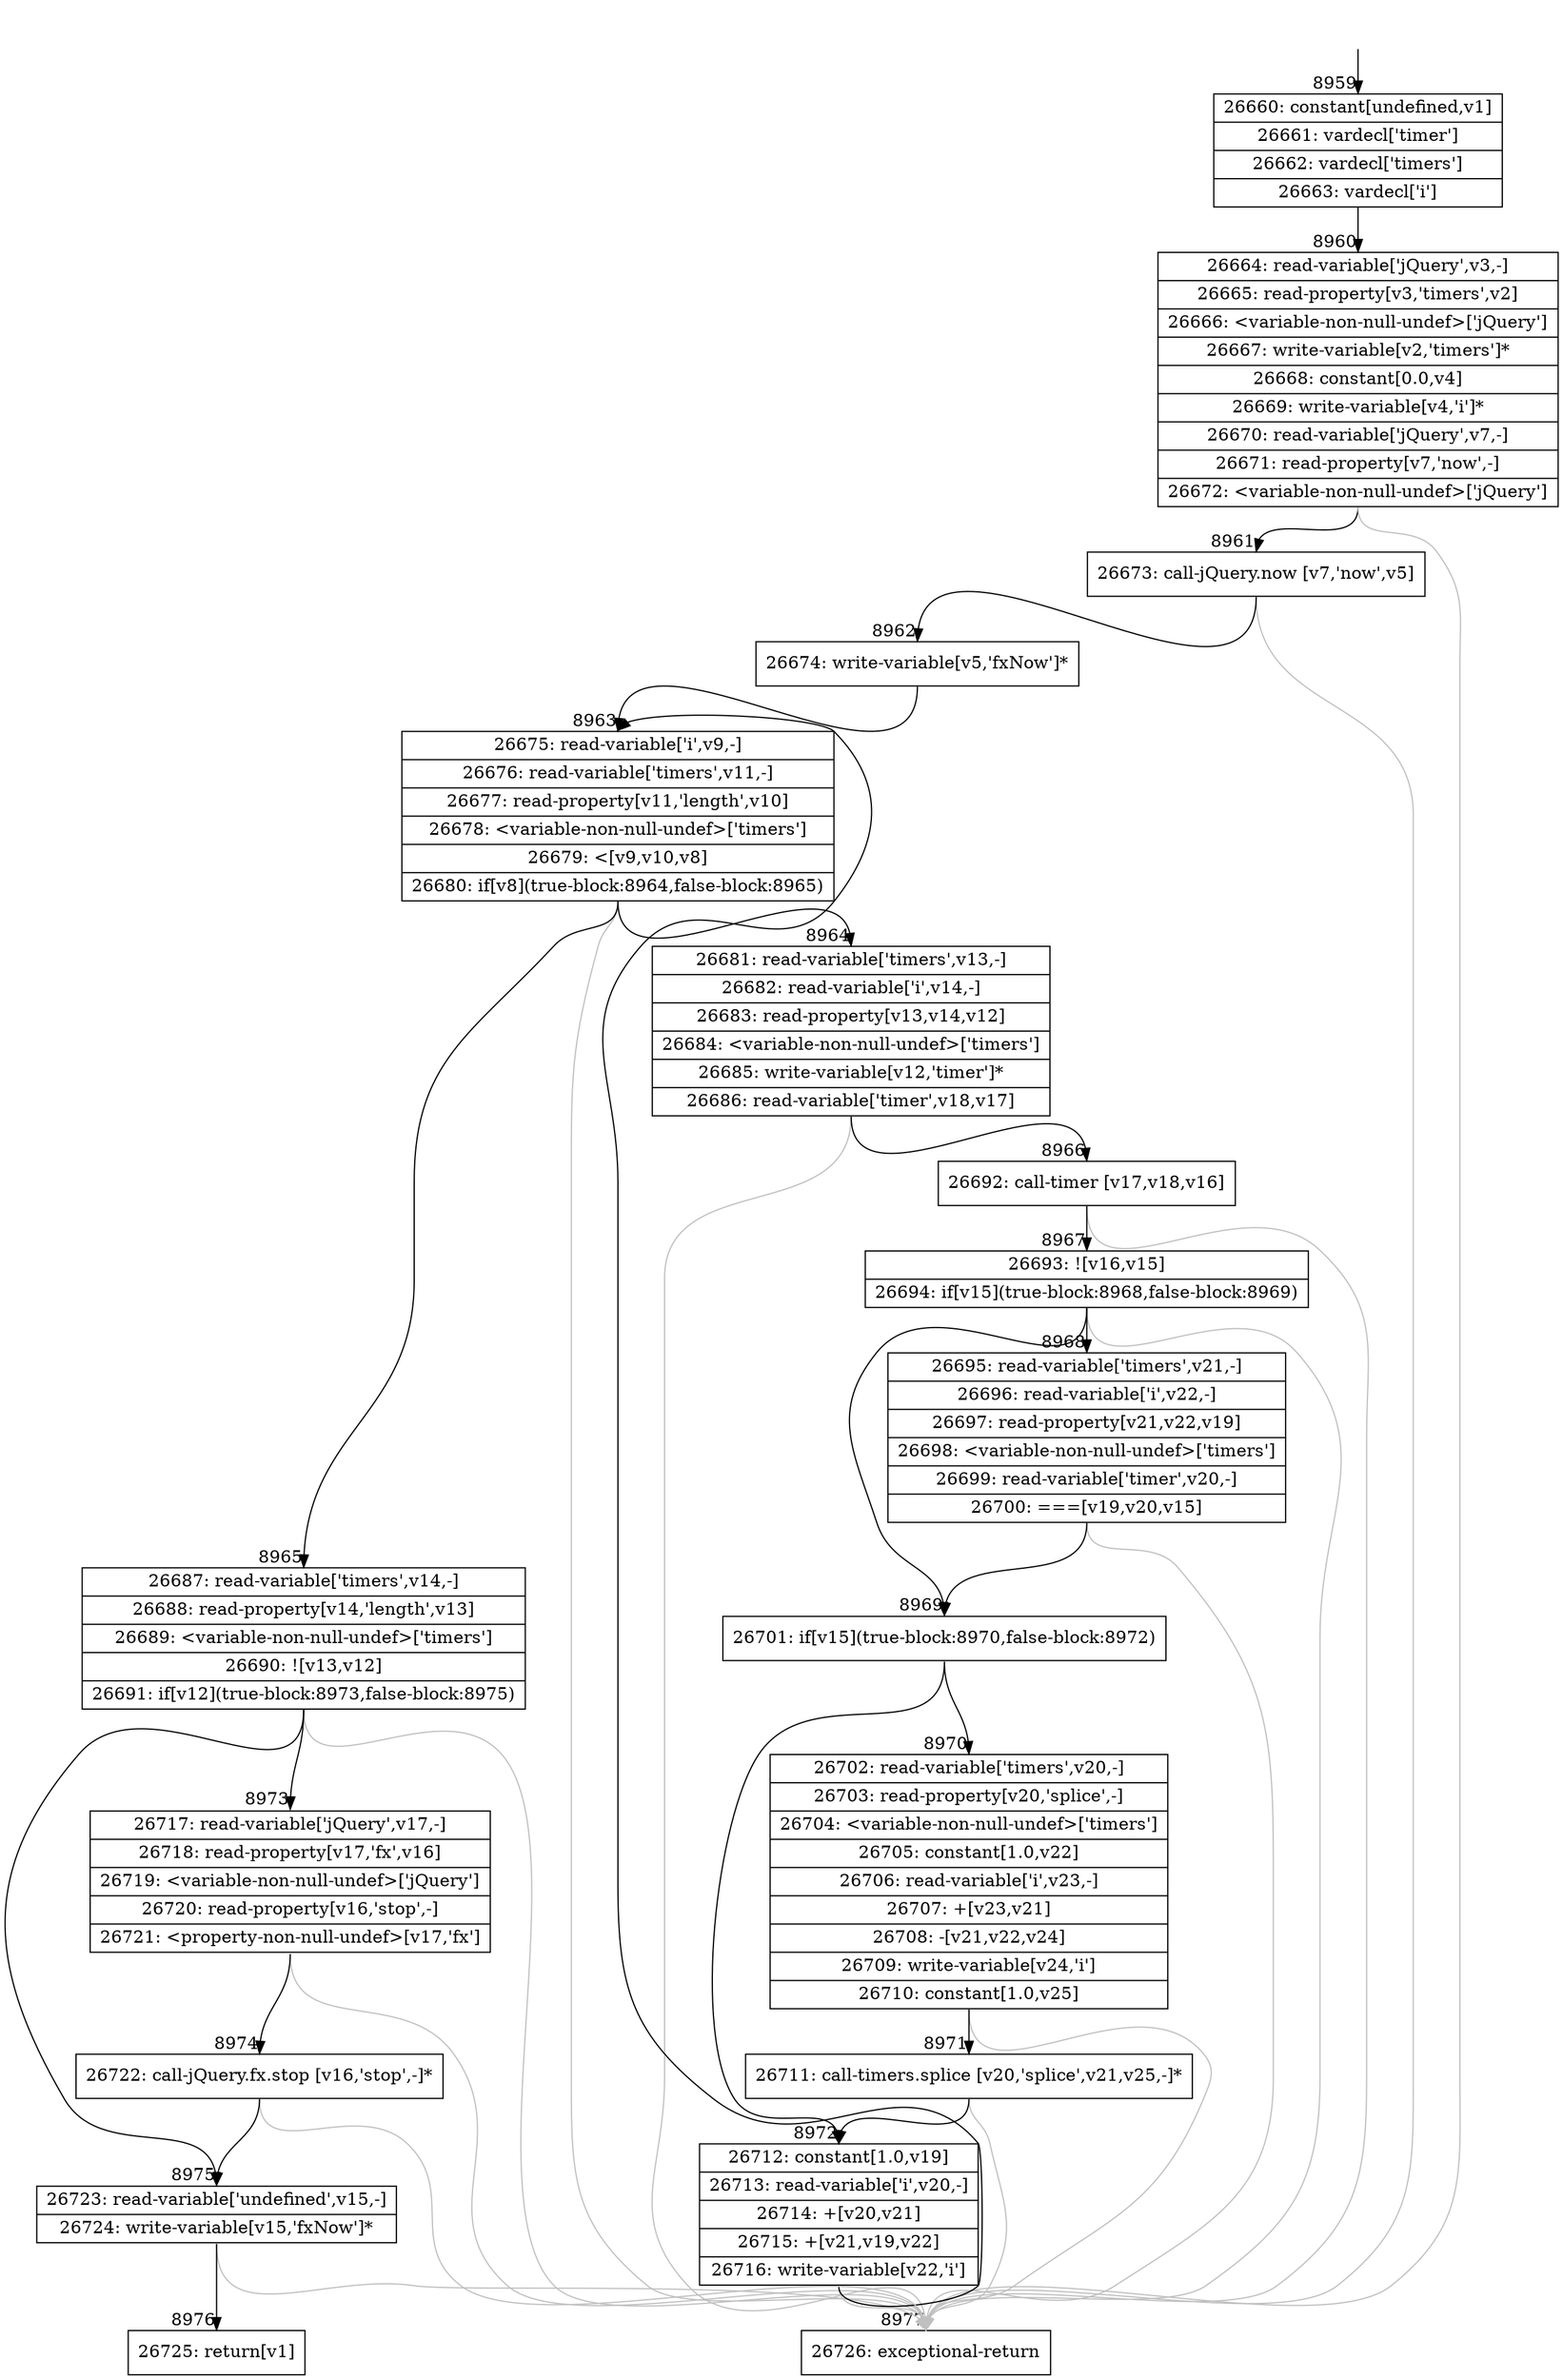 digraph {
rankdir="TD"
BB_entry558[shape=none,label=""];
BB_entry558 -> BB8959 [tailport=s, headport=n, headlabel="    8959"]
BB8959 [shape=record label="{26660: constant[undefined,v1]|26661: vardecl['timer']|26662: vardecl['timers']|26663: vardecl['i']}" ] 
BB8959 -> BB8960 [tailport=s, headport=n, headlabel="      8960"]
BB8960 [shape=record label="{26664: read-variable['jQuery',v3,-]|26665: read-property[v3,'timers',v2]|26666: \<variable-non-null-undef\>['jQuery']|26667: write-variable[v2,'timers']*|26668: constant[0.0,v4]|26669: write-variable[v4,'i']*|26670: read-variable['jQuery',v7,-]|26671: read-property[v7,'now',-]|26672: \<variable-non-null-undef\>['jQuery']}" ] 
BB8960 -> BB8961 [tailport=s, headport=n, headlabel="      8961"]
BB8960 -> BB8977 [tailport=s, headport=n, color=gray, headlabel="      8977"]
BB8961 [shape=record label="{26673: call-jQuery.now [v7,'now',v5]}" ] 
BB8961 -> BB8962 [tailport=s, headport=n, headlabel="      8962"]
BB8961 -> BB8977 [tailport=s, headport=n, color=gray]
BB8962 [shape=record label="{26674: write-variable[v5,'fxNow']*}" ] 
BB8962 -> BB8963 [tailport=s, headport=n, headlabel="      8963"]
BB8963 [shape=record label="{26675: read-variable['i',v9,-]|26676: read-variable['timers',v11,-]|26677: read-property[v11,'length',v10]|26678: \<variable-non-null-undef\>['timers']|26679: \<[v9,v10,v8]|26680: if[v8](true-block:8964,false-block:8965)}" ] 
BB8963 -> BB8964 [tailport=s, headport=n, headlabel="      8964"]
BB8963 -> BB8965 [tailport=s, headport=n, headlabel="      8965"]
BB8963 -> BB8977 [tailport=s, headport=n, color=gray]
BB8964 [shape=record label="{26681: read-variable['timers',v13,-]|26682: read-variable['i',v14,-]|26683: read-property[v13,v14,v12]|26684: \<variable-non-null-undef\>['timers']|26685: write-variable[v12,'timer']*|26686: read-variable['timer',v18,v17]}" ] 
BB8964 -> BB8966 [tailport=s, headport=n, headlabel="      8966"]
BB8964 -> BB8977 [tailport=s, headport=n, color=gray]
BB8965 [shape=record label="{26687: read-variable['timers',v14,-]|26688: read-property[v14,'length',v13]|26689: \<variable-non-null-undef\>['timers']|26690: ![v13,v12]|26691: if[v12](true-block:8973,false-block:8975)}" ] 
BB8965 -> BB8973 [tailport=s, headport=n, headlabel="      8973"]
BB8965 -> BB8975 [tailport=s, headport=n, headlabel="      8975"]
BB8965 -> BB8977 [tailport=s, headport=n, color=gray]
BB8966 [shape=record label="{26692: call-timer [v17,v18,v16]}" ] 
BB8966 -> BB8967 [tailport=s, headport=n, headlabel="      8967"]
BB8966 -> BB8977 [tailport=s, headport=n, color=gray]
BB8967 [shape=record label="{26693: ![v16,v15]|26694: if[v15](true-block:8968,false-block:8969)}" ] 
BB8967 -> BB8969 [tailport=s, headport=n, headlabel="      8969"]
BB8967 -> BB8968 [tailport=s, headport=n, headlabel="      8968"]
BB8967 -> BB8977 [tailport=s, headport=n, color=gray]
BB8968 [shape=record label="{26695: read-variable['timers',v21,-]|26696: read-variable['i',v22,-]|26697: read-property[v21,v22,v19]|26698: \<variable-non-null-undef\>['timers']|26699: read-variable['timer',v20,-]|26700: ===[v19,v20,v15]}" ] 
BB8968 -> BB8969 [tailport=s, headport=n]
BB8968 -> BB8977 [tailport=s, headport=n, color=gray]
BB8969 [shape=record label="{26701: if[v15](true-block:8970,false-block:8972)}" ] 
BB8969 -> BB8970 [tailport=s, headport=n, headlabel="      8970"]
BB8969 -> BB8972 [tailport=s, headport=n, headlabel="      8972"]
BB8970 [shape=record label="{26702: read-variable['timers',v20,-]|26703: read-property[v20,'splice',-]|26704: \<variable-non-null-undef\>['timers']|26705: constant[1.0,v22]|26706: read-variable['i',v23,-]|26707: +[v23,v21]|26708: -[v21,v22,v24]|26709: write-variable[v24,'i']|26710: constant[1.0,v25]}" ] 
BB8970 -> BB8971 [tailport=s, headport=n, headlabel="      8971"]
BB8970 -> BB8977 [tailport=s, headport=n, color=gray]
BB8971 [shape=record label="{26711: call-timers.splice [v20,'splice',v21,v25,-]*}" ] 
BB8971 -> BB8972 [tailport=s, headport=n]
BB8971 -> BB8977 [tailport=s, headport=n, color=gray]
BB8972 [shape=record label="{26712: constant[1.0,v19]|26713: read-variable['i',v20,-]|26714: +[v20,v21]|26715: +[v21,v19,v22]|26716: write-variable[v22,'i']}" ] 
BB8972 -> BB8963 [tailport=s, headport=n]
BB8972 -> BB8977 [tailport=s, headport=n, color=gray]
BB8973 [shape=record label="{26717: read-variable['jQuery',v17,-]|26718: read-property[v17,'fx',v16]|26719: \<variable-non-null-undef\>['jQuery']|26720: read-property[v16,'stop',-]|26721: \<property-non-null-undef\>[v17,'fx']}" ] 
BB8973 -> BB8974 [tailport=s, headport=n, headlabel="      8974"]
BB8973 -> BB8977 [tailport=s, headport=n, color=gray]
BB8974 [shape=record label="{26722: call-jQuery.fx.stop [v16,'stop',-]*}" ] 
BB8974 -> BB8975 [tailport=s, headport=n]
BB8974 -> BB8977 [tailport=s, headport=n, color=gray]
BB8975 [shape=record label="{26723: read-variable['undefined',v15,-]|26724: write-variable[v15,'fxNow']*}" ] 
BB8975 -> BB8976 [tailport=s, headport=n, headlabel="      8976"]
BB8975 -> BB8977 [tailport=s, headport=n, color=gray]
BB8976 [shape=record label="{26725: return[v1]}" ] 
BB8977 [shape=record label="{26726: exceptional-return}" ] 
//#$~ 9325
}
